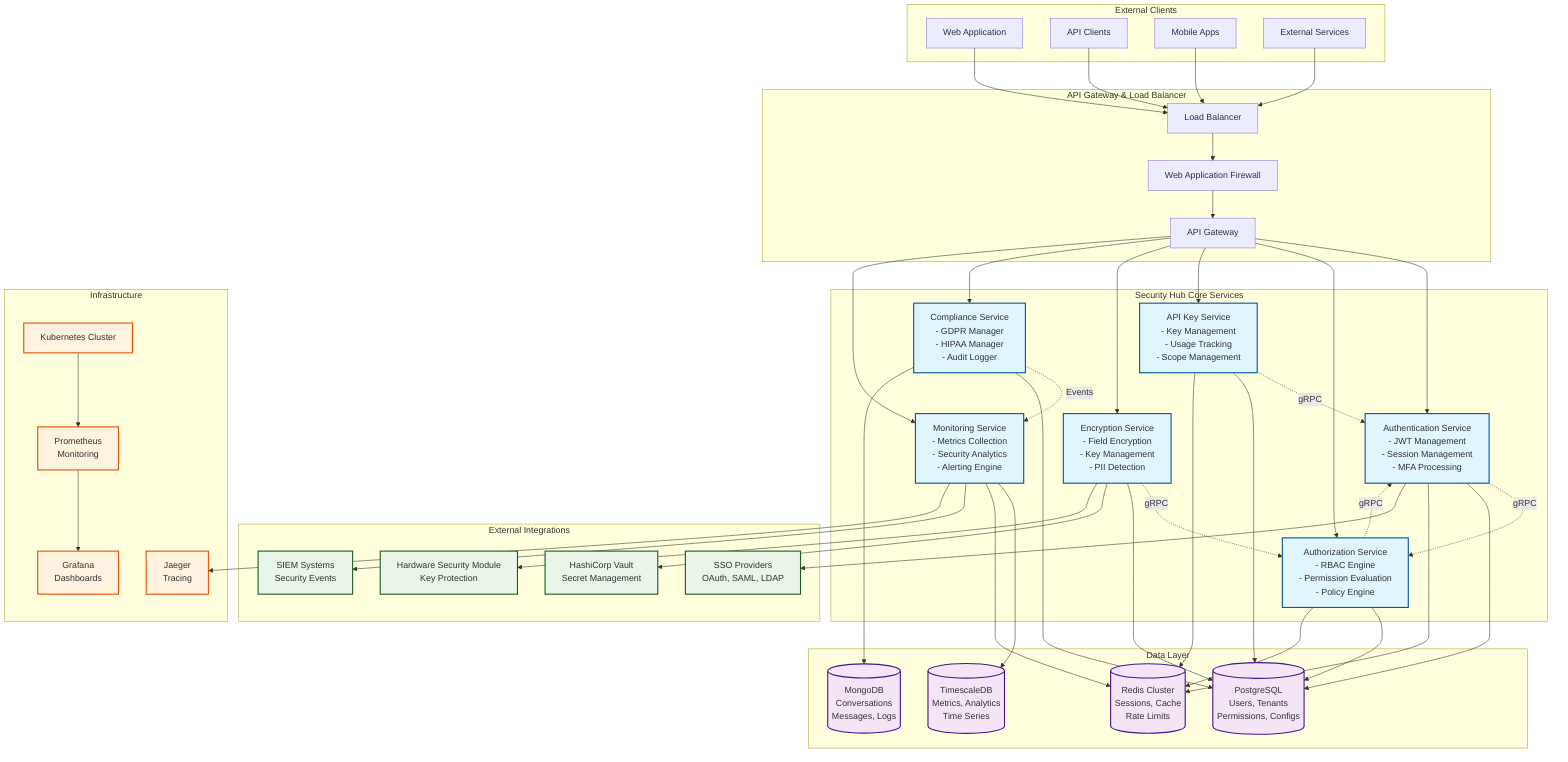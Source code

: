 graph TB
    subgraph "External Clients"
        WEB[Web Application]
        API[API Clients]
        MOB[Mobile Apps]
        EXT[External Services]
    end

    subgraph "API Gateway & Load Balancer"
        LB[Load Balancer]
        WAF[Web Application Firewall]
        GATE[API Gateway]
    end

    subgraph "Security Hub Core Services"
        AUTH[Authentication Service<br/>- JWT Management<br/>- Session Management<br/>- MFA Processing]
        AUTHZ[Authorization Service<br/>- RBAC Engine<br/>- Permission Evaluation<br/>- Policy Engine]
        APIKEY[API Key Service<br/>- Key Management<br/>- Usage Tracking<br/>- Scope Management]
        ENCRYPT[Encryption Service<br/>- Field Encryption<br/>- Key Management<br/>- PII Detection]
        COMP[Compliance Service<br/>- GDPR Manager<br/>- HIPAA Manager<br/>- Audit Logger]
        MON[Monitoring Service<br/>- Metrics Collection<br/>- Security Analytics<br/>- Alerting Engine]
    end

    subgraph "Data Layer"
        POSTGRES[(PostgreSQL<br/>Users, Tenants<br/>Permissions, Configs)]
        MONGO[(MongoDB<br/>Conversations<br/>Messages, Logs)]
        REDIS[(Redis Cluster<br/>Sessions, Cache<br/>Rate Limits)]
        TSDB[(TimescaleDB<br/>Metrics, Analytics<br/>Time Series)]
    end

    subgraph "External Integrations"
        SSO[SSO Providers<br/>OAuth, SAML, LDAP]
        VAULT[HashiCorp Vault<br/>Secret Management]
        SIEM[SIEM Systems<br/>Security Events]
        HSM[Hardware Security Module<br/>Key Protection]
    end

    subgraph "Infrastructure"
        K8S[Kubernetes Cluster]
        PROM[Prometheus<br/>Monitoring]
        GRAF[Grafana<br/>Dashboards]
        JAEGER[Jaeger<br/>Tracing]
    end

    %% Client connections
    WEB --> LB
    API --> LB
    MOB --> LB
    EXT --> LB

    %% Gateway routing
    LB --> WAF
    WAF --> GATE
    
    %% Service connections
    GATE --> AUTH
    GATE --> AUTHZ
    GATE --> APIKEY
    GATE --> ENCRYPT
    GATE --> COMP
    GATE --> MON

    %% Inter-service communication
    AUTH -.->|gRPC| AUTHZ
    AUTHZ -.->|gRPC| AUTH
    APIKEY -.->|gRPC| AUTH
    ENCRYPT -.->|gRPC| AUTHZ
    COMP -.->|Events| MON

    %% Data connections
    AUTH --> POSTGRES
    AUTH --> REDIS
    AUTHZ --> POSTGRES
    AUTHZ --> REDIS
    APIKEY --> POSTGRES
    APIKEY --> REDIS
    ENCRYPT --> POSTGRES
    COMP --> POSTGRES
    COMP --> MONGO
    MON --> TSDB
    MON --> REDIS

    %% External integrations
    AUTH --> SSO
    ENCRYPT --> VAULT
    ENCRYPT --> HSM
    MON --> SIEM

    %% Infrastructure
    K8S --> PROM
    PROM --> GRAF
    MON --> JAEGER

    classDef serviceBox fill:#e1f5fe,stroke:#01579b,stroke-width:2px
    classDef dataBox fill:#f3e5f5,stroke:#4a148c,stroke-width:2px
    classDef extBox fill:#e8f5e8,stroke:#1b5e20,stroke-width:2px
    classDef infraBox fill:#fff3e0,stroke:#e65100,stroke-width:2px

    class AUTH,AUTHZ,APIKEY,ENCRYPT,COMP,MON serviceBox
    class POSTGRES,MONGO,REDIS,TSDB dataBox
    class SSO,VAULT,SIEM,HSM extBox
    class K8S,PROM,GRAF,JAEGER infraBox